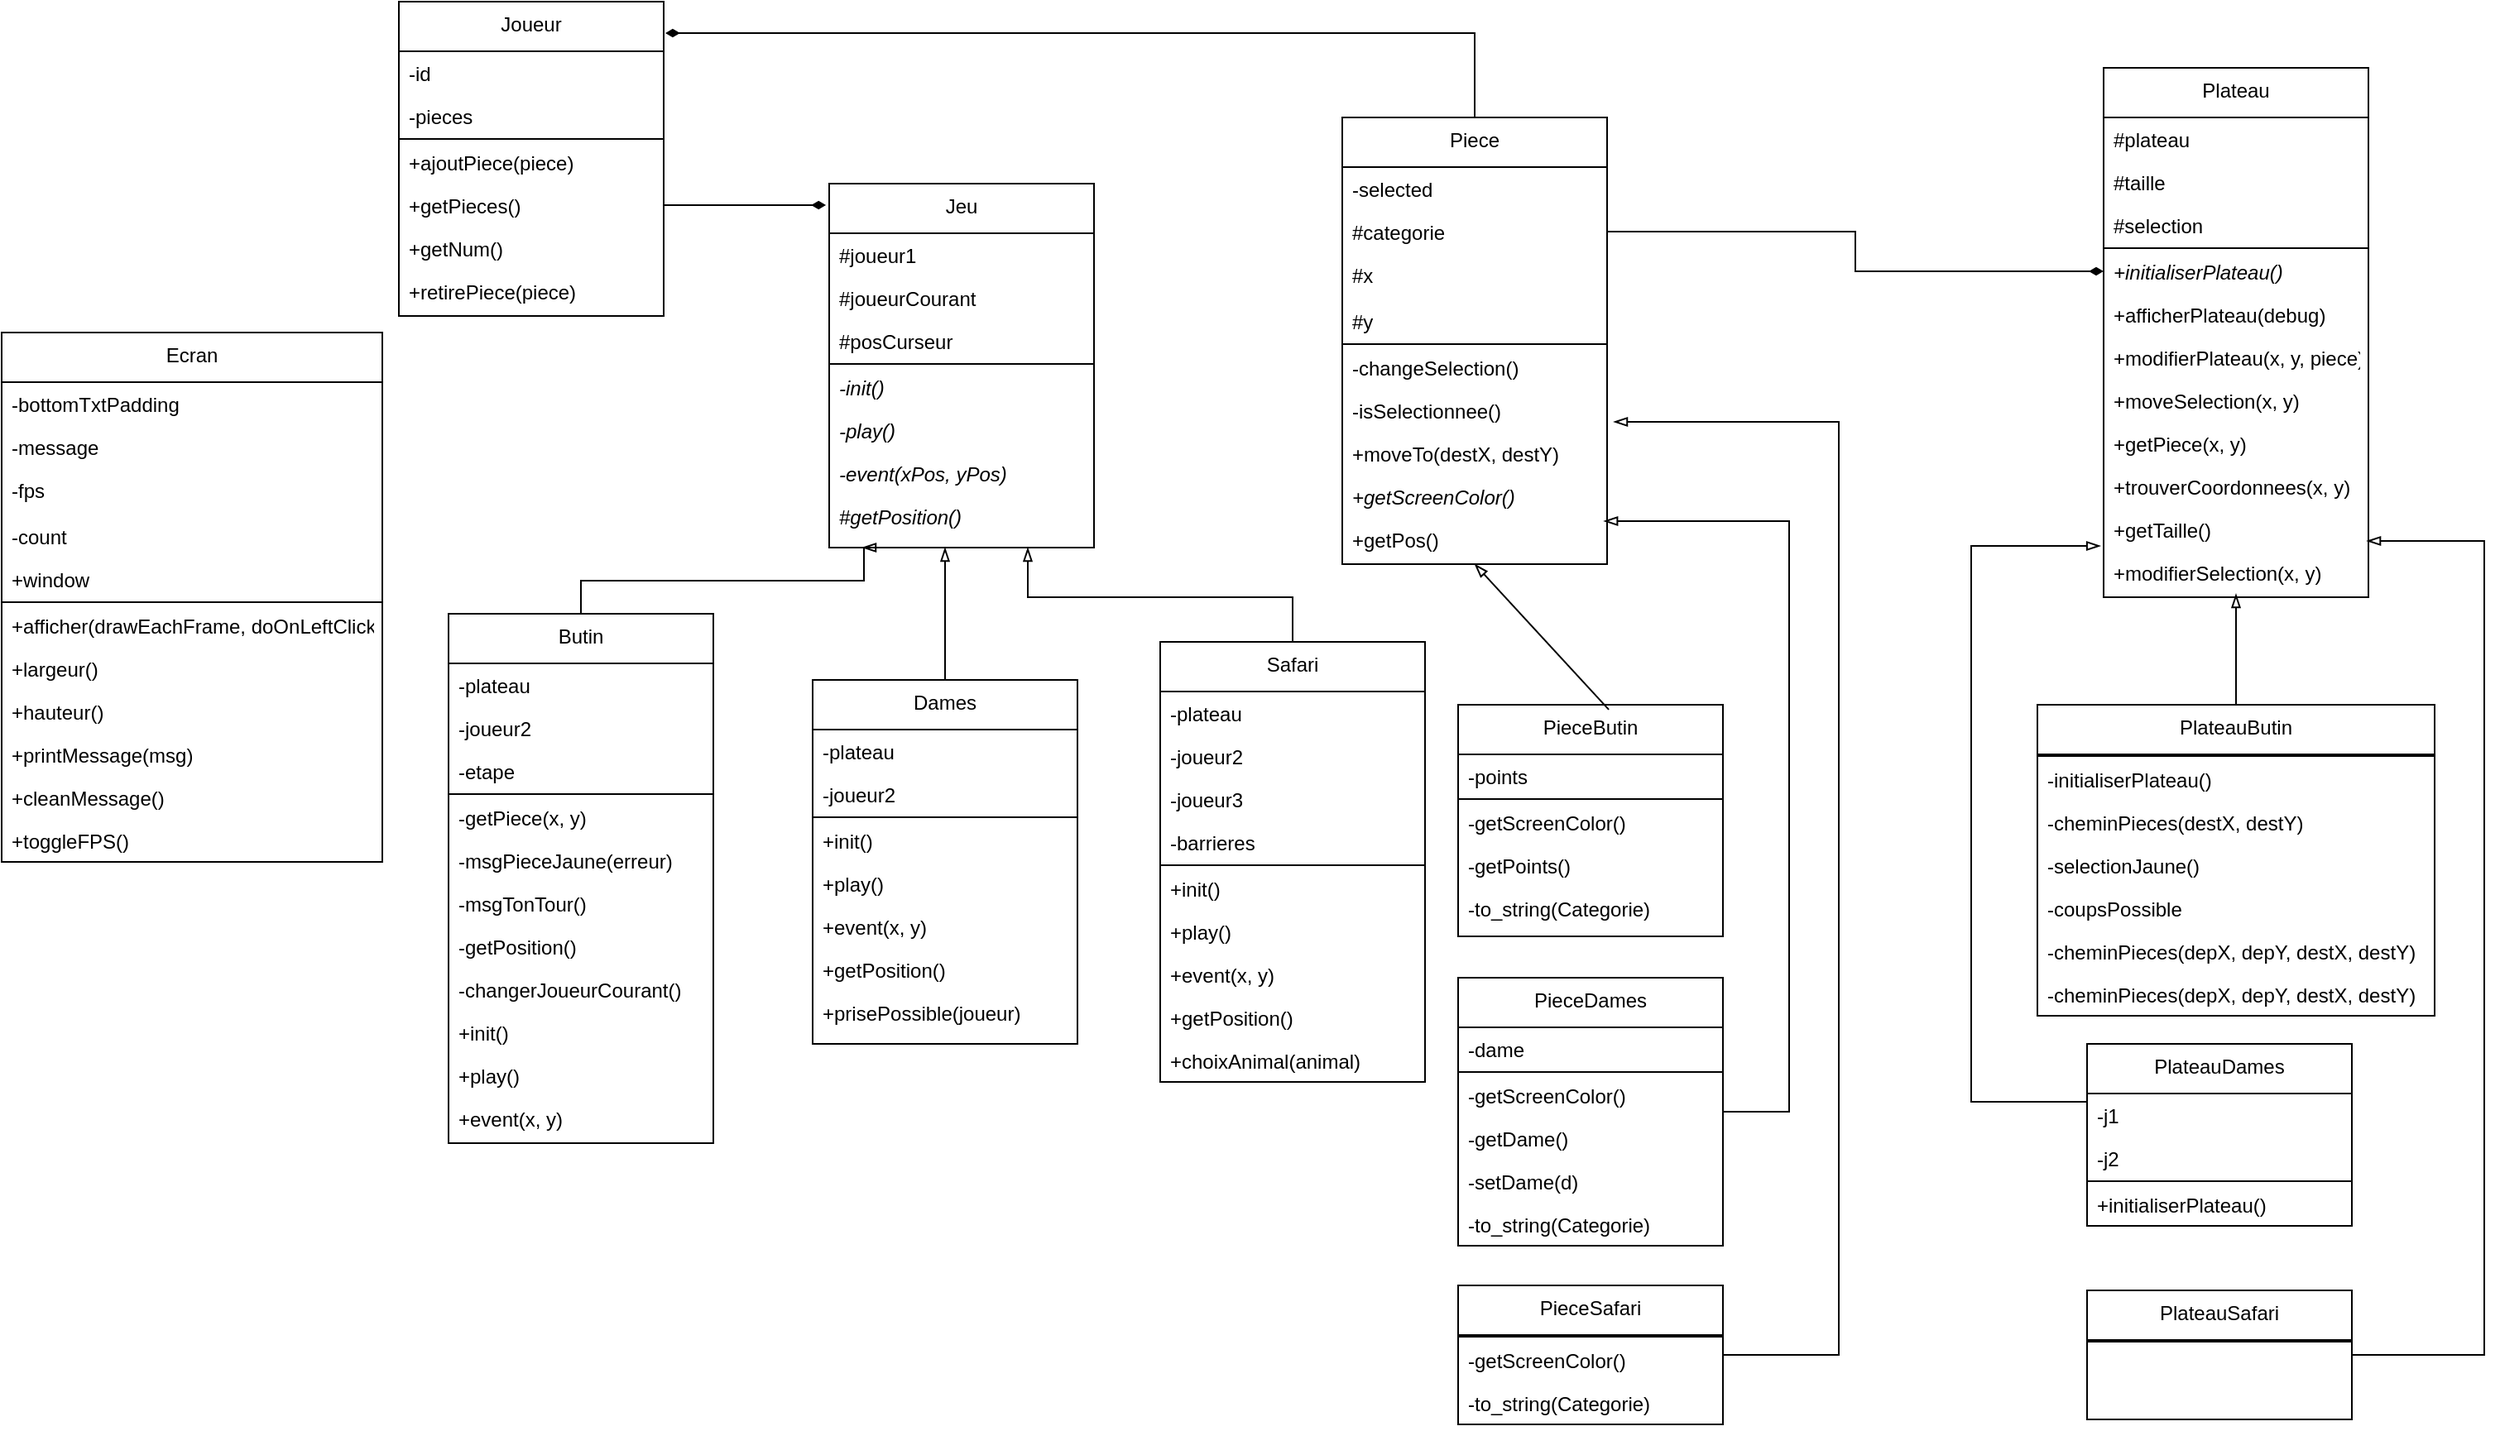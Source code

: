 <mxfile version="22.1.17" type="device">
  <diagram id="C5RBs43oDa-KdzZeNtuy" name="Page-1">
    <mxGraphModel dx="2287" dy="690" grid="1" gridSize="10" guides="1" tooltips="1" connect="1" arrows="1" fold="1" page="1" pageScale="1" pageWidth="827" pageHeight="1169" math="0" shadow="0">
      <root>
        <mxCell id="WIyWlLk6GJQsqaUBKTNV-0" />
        <mxCell id="WIyWlLk6GJQsqaUBKTNV-1" parent="WIyWlLk6GJQsqaUBKTNV-0" />
        <mxCell id="zkfFHV4jXpPFQw0GAbJ--0" value="Jeu" style="swimlane;fontStyle=0;align=center;verticalAlign=top;childLayout=stackLayout;horizontal=1;startSize=30;horizontalStack=0;resizeParent=1;resizeLast=0;collapsible=1;marginBottom=0;rounded=0;shadow=0;strokeWidth=1;" parent="WIyWlLk6GJQsqaUBKTNV-1" vertex="1">
          <mxGeometry x="-310" y="130" width="160" height="220" as="geometry">
            <mxRectangle x="230" y="140" width="160" height="26" as="alternateBounds" />
          </mxGeometry>
        </mxCell>
        <mxCell id="3B6YRrDMdhNidhzAmq-U-8" value="#joueur1" style="text;align=left;verticalAlign=top;spacingLeft=4;spacingRight=4;overflow=hidden;rotatable=0;points=[[0,0.5],[1,0.5]];portConstraint=eastwest;" parent="zkfFHV4jXpPFQw0GAbJ--0" vertex="1">
          <mxGeometry y="30" width="160" height="26" as="geometry" />
        </mxCell>
        <mxCell id="3B6YRrDMdhNidhzAmq-U-9" value="#joueurCourant" style="text;align=left;verticalAlign=top;spacingLeft=4;spacingRight=4;overflow=hidden;rotatable=0;points=[[0,0.5],[1,0.5]];portConstraint=eastwest;" parent="zkfFHV4jXpPFQw0GAbJ--0" vertex="1">
          <mxGeometry y="56" width="160" height="26" as="geometry" />
        </mxCell>
        <mxCell id="3B6YRrDMdhNidhzAmq-U-10" value="#posCurseur" style="text;align=left;verticalAlign=top;spacingLeft=4;spacingRight=4;overflow=hidden;rotatable=0;points=[[0,0.5],[1,0.5]];portConstraint=eastwest;" parent="zkfFHV4jXpPFQw0GAbJ--0" vertex="1">
          <mxGeometry y="82" width="160" height="26" as="geometry" />
        </mxCell>
        <mxCell id="zkfFHV4jXpPFQw0GAbJ--4" value="" style="line;html=1;strokeWidth=1;align=left;verticalAlign=middle;spacingTop=-1;spacingLeft=3;spacingRight=3;rotatable=0;labelPosition=right;points=[];portConstraint=eastwest;" parent="zkfFHV4jXpPFQw0GAbJ--0" vertex="1">
          <mxGeometry y="108" width="160" height="2" as="geometry" />
        </mxCell>
        <mxCell id="zkfFHV4jXpPFQw0GAbJ--5" value="-init()&#xa;" style="text;align=left;verticalAlign=top;spacingLeft=4;spacingRight=4;overflow=hidden;rotatable=0;points=[[0,0.5],[1,0.5]];portConstraint=eastwest;fontStyle=2" parent="zkfFHV4jXpPFQw0GAbJ--0" vertex="1">
          <mxGeometry y="110" width="160" height="26" as="geometry" />
        </mxCell>
        <mxCell id="3B6YRrDMdhNidhzAmq-U-4" value="-play()" style="text;align=left;verticalAlign=top;spacingLeft=4;spacingRight=4;overflow=hidden;rotatable=0;points=[[0,0.5],[1,0.5]];portConstraint=eastwest;fontStyle=2" parent="zkfFHV4jXpPFQw0GAbJ--0" vertex="1">
          <mxGeometry y="136" width="160" height="26" as="geometry" />
        </mxCell>
        <mxCell id="3B6YRrDMdhNidhzAmq-U-5" value="-event(xPos, yPos)" style="text;align=left;verticalAlign=top;spacingLeft=4;spacingRight=4;overflow=hidden;rotatable=0;points=[[0,0.5],[1,0.5]];portConstraint=eastwest;fontStyle=2" parent="zkfFHV4jXpPFQw0GAbJ--0" vertex="1">
          <mxGeometry y="162" width="160" height="26" as="geometry" />
        </mxCell>
        <mxCell id="3B6YRrDMdhNidhzAmq-U-6" value="#getPosition()" style="text;align=left;verticalAlign=top;spacingLeft=4;spacingRight=4;overflow=hidden;rotatable=0;points=[[0,0.5],[1,0.5]];portConstraint=eastwest;fontStyle=2" parent="zkfFHV4jXpPFQw0GAbJ--0" vertex="1">
          <mxGeometry y="188" width="160" height="26" as="geometry" />
        </mxCell>
        <mxCell id="3B6YRrDMdhNidhzAmq-U-29" style="edgeStyle=orthogonalEdgeStyle;rounded=0;orthogonalLoop=1;jettySize=auto;html=1;exitX=0.5;exitY=0;exitDx=0;exitDy=0;endArrow=blockThin;endFill=0;" parent="WIyWlLk6GJQsqaUBKTNV-1" source="3B6YRrDMdhNidhzAmq-U-12" edge="1">
          <mxGeometry relative="1" as="geometry">
            <mxPoint x="-290" y="350" as="targetPoint" />
            <Array as="points">
              <mxPoint x="-460" y="370" />
              <mxPoint x="-289" y="370" />
            </Array>
          </mxGeometry>
        </mxCell>
        <mxCell id="3B6YRrDMdhNidhzAmq-U-12" value="Butin" style="swimlane;fontStyle=0;align=center;verticalAlign=top;childLayout=stackLayout;horizontal=1;startSize=30;horizontalStack=0;resizeParent=1;resizeLast=0;collapsible=1;marginBottom=0;rounded=0;shadow=0;strokeWidth=1;" parent="WIyWlLk6GJQsqaUBKTNV-1" vertex="1">
          <mxGeometry x="-540" y="390" width="160" height="320" as="geometry">
            <mxRectangle x="230" y="140" width="160" height="26" as="alternateBounds" />
          </mxGeometry>
        </mxCell>
        <mxCell id="3B6YRrDMdhNidhzAmq-U-13" value="-plateau" style="text;align=left;verticalAlign=top;spacingLeft=4;spacingRight=4;overflow=hidden;rotatable=0;points=[[0,0.5],[1,0.5]];portConstraint=eastwest;" parent="3B6YRrDMdhNidhzAmq-U-12" vertex="1">
          <mxGeometry y="30" width="160" height="26" as="geometry" />
        </mxCell>
        <mxCell id="3B6YRrDMdhNidhzAmq-U-14" value="-joueur2" style="text;align=left;verticalAlign=top;spacingLeft=4;spacingRight=4;overflow=hidden;rotatable=0;points=[[0,0.5],[1,0.5]];portConstraint=eastwest;" parent="3B6YRrDMdhNidhzAmq-U-12" vertex="1">
          <mxGeometry y="56" width="160" height="26" as="geometry" />
        </mxCell>
        <mxCell id="3B6YRrDMdhNidhzAmq-U-15" value="-etape" style="text;align=left;verticalAlign=top;spacingLeft=4;spacingRight=4;overflow=hidden;rotatable=0;points=[[0,0.5],[1,0.5]];portConstraint=eastwest;" parent="3B6YRrDMdhNidhzAmq-U-12" vertex="1">
          <mxGeometry y="82" width="160" height="26" as="geometry" />
        </mxCell>
        <mxCell id="3B6YRrDMdhNidhzAmq-U-16" value="" style="line;html=1;strokeWidth=1;align=left;verticalAlign=middle;spacingTop=-1;spacingLeft=3;spacingRight=3;rotatable=0;labelPosition=right;points=[];portConstraint=eastwest;" parent="3B6YRrDMdhNidhzAmq-U-12" vertex="1">
          <mxGeometry y="108" width="160" height="2" as="geometry" />
        </mxCell>
        <mxCell id="3B6YRrDMdhNidhzAmq-U-17" value="-getPiece(x, y)" style="text;align=left;verticalAlign=top;spacingLeft=4;spacingRight=4;overflow=hidden;rotatable=0;points=[[0,0.5],[1,0.5]];portConstraint=eastwest;fontStyle=0" parent="3B6YRrDMdhNidhzAmq-U-12" vertex="1">
          <mxGeometry y="110" width="160" height="26" as="geometry" />
        </mxCell>
        <mxCell id="3B6YRrDMdhNidhzAmq-U-18" value="-msgPieceJaune(erreur)" style="text;align=left;verticalAlign=top;spacingLeft=4;spacingRight=4;overflow=hidden;rotatable=0;points=[[0,0.5],[1,0.5]];portConstraint=eastwest;fontStyle=0" parent="3B6YRrDMdhNidhzAmq-U-12" vertex="1">
          <mxGeometry y="136" width="160" height="26" as="geometry" />
        </mxCell>
        <mxCell id="3B6YRrDMdhNidhzAmq-U-19" value="-msgTonTour()" style="text;align=left;verticalAlign=top;spacingLeft=4;spacingRight=4;overflow=hidden;rotatable=0;points=[[0,0.5],[1,0.5]];portConstraint=eastwest;fontStyle=0" parent="3B6YRrDMdhNidhzAmq-U-12" vertex="1">
          <mxGeometry y="162" width="160" height="26" as="geometry" />
        </mxCell>
        <mxCell id="3B6YRrDMdhNidhzAmq-U-20" value="-getPosition()" style="text;align=left;verticalAlign=top;spacingLeft=4;spacingRight=4;overflow=hidden;rotatable=0;points=[[0,0.5],[1,0.5]];portConstraint=eastwest;fontStyle=0" parent="3B6YRrDMdhNidhzAmq-U-12" vertex="1">
          <mxGeometry y="188" width="160" height="26" as="geometry" />
        </mxCell>
        <mxCell id="3B6YRrDMdhNidhzAmq-U-24" value="-changerJoueurCourant()" style="text;align=left;verticalAlign=top;spacingLeft=4;spacingRight=4;overflow=hidden;rotatable=0;points=[[0,0.5],[1,0.5]];portConstraint=eastwest;" parent="3B6YRrDMdhNidhzAmq-U-12" vertex="1">
          <mxGeometry y="214" width="160" height="26" as="geometry" />
        </mxCell>
        <mxCell id="3B6YRrDMdhNidhzAmq-U-25" value="+init()" style="text;align=left;verticalAlign=top;spacingLeft=4;spacingRight=4;overflow=hidden;rotatable=0;points=[[0,0.5],[1,0.5]];portConstraint=eastwest;" parent="3B6YRrDMdhNidhzAmq-U-12" vertex="1">
          <mxGeometry y="240" width="160" height="26" as="geometry" />
        </mxCell>
        <mxCell id="3B6YRrDMdhNidhzAmq-U-26" value="+play()" style="text;align=left;verticalAlign=top;spacingLeft=4;spacingRight=4;overflow=hidden;rotatable=0;points=[[0,0.5],[1,0.5]];portConstraint=eastwest;" parent="3B6YRrDMdhNidhzAmq-U-12" vertex="1">
          <mxGeometry y="266" width="160" height="26" as="geometry" />
        </mxCell>
        <mxCell id="3B6YRrDMdhNidhzAmq-U-27" value="+event(x, y)" style="text;align=left;verticalAlign=top;spacingLeft=4;spacingRight=4;overflow=hidden;rotatable=0;points=[[0,0.5],[1,0.5]];portConstraint=eastwest;" parent="3B6YRrDMdhNidhzAmq-U-12" vertex="1">
          <mxGeometry y="292" width="160" height="26" as="geometry" />
        </mxCell>
        <mxCell id="3B6YRrDMdhNidhzAmq-U-30" value="Plateau" style="swimlane;fontStyle=0;align=center;verticalAlign=top;childLayout=stackLayout;horizontal=1;startSize=30;horizontalStack=0;resizeParent=1;resizeLast=0;collapsible=1;marginBottom=0;rounded=0;shadow=0;strokeWidth=1;" parent="WIyWlLk6GJQsqaUBKTNV-1" vertex="1">
          <mxGeometry x="460" y="60" width="160" height="320" as="geometry">
            <mxRectangle x="230" y="140" width="160" height="26" as="alternateBounds" />
          </mxGeometry>
        </mxCell>
        <mxCell id="3B6YRrDMdhNidhzAmq-U-31" value="#plateau" style="text;align=left;verticalAlign=top;spacingLeft=4;spacingRight=4;overflow=hidden;rotatable=0;points=[[0,0.5],[1,0.5]];portConstraint=eastwest;" parent="3B6YRrDMdhNidhzAmq-U-30" vertex="1">
          <mxGeometry y="30" width="160" height="26" as="geometry" />
        </mxCell>
        <mxCell id="3B6YRrDMdhNidhzAmq-U-32" value="#taille" style="text;align=left;verticalAlign=top;spacingLeft=4;spacingRight=4;overflow=hidden;rotatable=0;points=[[0,0.5],[1,0.5]];portConstraint=eastwest;" parent="3B6YRrDMdhNidhzAmq-U-30" vertex="1">
          <mxGeometry y="56" width="160" height="26" as="geometry" />
        </mxCell>
        <mxCell id="3B6YRrDMdhNidhzAmq-U-33" value="#selection" style="text;align=left;verticalAlign=top;spacingLeft=4;spacingRight=4;overflow=hidden;rotatable=0;points=[[0,0.5],[1,0.5]];portConstraint=eastwest;" parent="3B6YRrDMdhNidhzAmq-U-30" vertex="1">
          <mxGeometry y="82" width="160" height="26" as="geometry" />
        </mxCell>
        <mxCell id="3B6YRrDMdhNidhzAmq-U-34" value="" style="line;html=1;strokeWidth=1;align=left;verticalAlign=middle;spacingTop=-1;spacingLeft=3;spacingRight=3;rotatable=0;labelPosition=right;points=[];portConstraint=eastwest;" parent="3B6YRrDMdhNidhzAmq-U-30" vertex="1">
          <mxGeometry y="108" width="160" height="2" as="geometry" />
        </mxCell>
        <mxCell id="3B6YRrDMdhNidhzAmq-U-35" value="+initialiserPlateau()" style="text;align=left;verticalAlign=top;spacingLeft=4;spacingRight=4;overflow=hidden;rotatable=0;points=[[0,0.5],[1,0.5]];portConstraint=eastwest;fontStyle=2" parent="3B6YRrDMdhNidhzAmq-U-30" vertex="1">
          <mxGeometry y="110" width="160" height="26" as="geometry" />
        </mxCell>
        <mxCell id="3B6YRrDMdhNidhzAmq-U-36" value="+afficherPlateau(debug)" style="text;align=left;verticalAlign=top;spacingLeft=4;spacingRight=4;overflow=hidden;rotatable=0;points=[[0,0.5],[1,0.5]];portConstraint=eastwest;fontStyle=0" parent="3B6YRrDMdhNidhzAmq-U-30" vertex="1">
          <mxGeometry y="136" width="160" height="26" as="geometry" />
        </mxCell>
        <mxCell id="3B6YRrDMdhNidhzAmq-U-37" value="+modifierPlateau(x, y, piece)" style="text;align=left;verticalAlign=top;spacingLeft=4;spacingRight=4;overflow=hidden;rotatable=0;points=[[0,0.5],[1,0.5]];portConstraint=eastwest;fontStyle=0" parent="3B6YRrDMdhNidhzAmq-U-30" vertex="1">
          <mxGeometry y="162" width="160" height="26" as="geometry" />
        </mxCell>
        <mxCell id="3B6YRrDMdhNidhzAmq-U-38" value="+moveSelection(x, y)" style="text;align=left;verticalAlign=top;spacingLeft=4;spacingRight=4;overflow=hidden;rotatable=0;points=[[0,0.5],[1,0.5]];portConstraint=eastwest;fontStyle=0" parent="3B6YRrDMdhNidhzAmq-U-30" vertex="1">
          <mxGeometry y="188" width="160" height="26" as="geometry" />
        </mxCell>
        <mxCell id="3B6YRrDMdhNidhzAmq-U-39" value="+getPiece(x, y)" style="text;align=left;verticalAlign=top;spacingLeft=4;spacingRight=4;overflow=hidden;rotatable=0;points=[[0,0.5],[1,0.5]];portConstraint=eastwest;" parent="3B6YRrDMdhNidhzAmq-U-30" vertex="1">
          <mxGeometry y="214" width="160" height="26" as="geometry" />
        </mxCell>
        <mxCell id="3B6YRrDMdhNidhzAmq-U-40" value="+trouverCoordonnees(x, y)" style="text;align=left;verticalAlign=top;spacingLeft=4;spacingRight=4;overflow=hidden;rotatable=0;points=[[0,0.5],[1,0.5]];portConstraint=eastwest;" parent="3B6YRrDMdhNidhzAmq-U-30" vertex="1">
          <mxGeometry y="240" width="160" height="26" as="geometry" />
        </mxCell>
        <mxCell id="3B6YRrDMdhNidhzAmq-U-41" value="+getTaille()" style="text;align=left;verticalAlign=top;spacingLeft=4;spacingRight=4;overflow=hidden;rotatable=0;points=[[0,0.5],[1,0.5]];portConstraint=eastwest;" parent="3B6YRrDMdhNidhzAmq-U-30" vertex="1">
          <mxGeometry y="266" width="160" height="26" as="geometry" />
        </mxCell>
        <mxCell id="3B6YRrDMdhNidhzAmq-U-42" value="+modifierSelection(x, y)" style="text;align=left;verticalAlign=top;spacingLeft=4;spacingRight=4;overflow=hidden;rotatable=0;points=[[0,0.5],[1,0.5]];portConstraint=eastwest;" parent="3B6YRrDMdhNidhzAmq-U-30" vertex="1">
          <mxGeometry y="292" width="160" height="26" as="geometry" />
        </mxCell>
        <mxCell id="3B6YRrDMdhNidhzAmq-U-43" value="Joueur" style="swimlane;fontStyle=0;align=center;verticalAlign=top;childLayout=stackLayout;horizontal=1;startSize=30;horizontalStack=0;resizeParent=1;resizeLast=0;collapsible=1;marginBottom=0;rounded=0;shadow=0;strokeWidth=1;" parent="WIyWlLk6GJQsqaUBKTNV-1" vertex="1">
          <mxGeometry x="-570" y="20" width="160" height="190" as="geometry">
            <mxRectangle x="230" y="140" width="160" height="26" as="alternateBounds" />
          </mxGeometry>
        </mxCell>
        <mxCell id="3B6YRrDMdhNidhzAmq-U-44" value="-id" style="text;align=left;verticalAlign=top;spacingLeft=4;spacingRight=4;overflow=hidden;rotatable=0;points=[[0,0.5],[1,0.5]];portConstraint=eastwest;" parent="3B6YRrDMdhNidhzAmq-U-43" vertex="1">
          <mxGeometry y="30" width="160" height="26" as="geometry" />
        </mxCell>
        <mxCell id="3B6YRrDMdhNidhzAmq-U-45" value="-pieces" style="text;align=left;verticalAlign=top;spacingLeft=4;spacingRight=4;overflow=hidden;rotatable=0;points=[[0,0.5],[1,0.5]];portConstraint=eastwest;" parent="3B6YRrDMdhNidhzAmq-U-43" vertex="1">
          <mxGeometry y="56" width="160" height="26" as="geometry" />
        </mxCell>
        <mxCell id="3B6YRrDMdhNidhzAmq-U-47" value="" style="line;html=1;strokeWidth=1;align=left;verticalAlign=middle;spacingTop=-1;spacingLeft=3;spacingRight=3;rotatable=0;labelPosition=right;points=[];portConstraint=eastwest;" parent="3B6YRrDMdhNidhzAmq-U-43" vertex="1">
          <mxGeometry y="82" width="160" height="2" as="geometry" />
        </mxCell>
        <mxCell id="3B6YRrDMdhNidhzAmq-U-48" value="+ajoutPiece(piece)" style="text;align=left;verticalAlign=top;spacingLeft=4;spacingRight=4;overflow=hidden;rotatable=0;points=[[0,0.5],[1,0.5]];portConstraint=eastwest;fontStyle=0" parent="3B6YRrDMdhNidhzAmq-U-43" vertex="1">
          <mxGeometry y="84" width="160" height="26" as="geometry" />
        </mxCell>
        <mxCell id="3B6YRrDMdhNidhzAmq-U-49" value="+getPieces()" style="text;align=left;verticalAlign=top;spacingLeft=4;spacingRight=4;overflow=hidden;rotatable=0;points=[[0,0.5],[1,0.5]];portConstraint=eastwest;fontStyle=0" parent="3B6YRrDMdhNidhzAmq-U-43" vertex="1">
          <mxGeometry y="110" width="160" height="26" as="geometry" />
        </mxCell>
        <mxCell id="3B6YRrDMdhNidhzAmq-U-50" value="+getNum()" style="text;align=left;verticalAlign=top;spacingLeft=4;spacingRight=4;overflow=hidden;rotatable=0;points=[[0,0.5],[1,0.5]];portConstraint=eastwest;fontStyle=0" parent="3B6YRrDMdhNidhzAmq-U-43" vertex="1">
          <mxGeometry y="136" width="160" height="26" as="geometry" />
        </mxCell>
        <mxCell id="3B6YRrDMdhNidhzAmq-U-51" value="+retirePiece(piece)" style="text;align=left;verticalAlign=top;spacingLeft=4;spacingRight=4;overflow=hidden;rotatable=0;points=[[0,0.5],[1,0.5]];portConstraint=eastwest;fontStyle=0" parent="3B6YRrDMdhNidhzAmq-U-43" vertex="1">
          <mxGeometry y="162" width="160" height="26" as="geometry" />
        </mxCell>
        <mxCell id="3B6YRrDMdhNidhzAmq-U-96" value="" style="edgeStyle=orthogonalEdgeStyle;rounded=0;orthogonalLoop=1;jettySize=auto;html=1;entryX=1.006;entryY=0.1;entryDx=0;entryDy=0;entryPerimeter=0;endArrow=diamondThin;endFill=1;" parent="WIyWlLk6GJQsqaUBKTNV-1" source="3B6YRrDMdhNidhzAmq-U-56" target="3B6YRrDMdhNidhzAmq-U-43" edge="1">
          <mxGeometry relative="1" as="geometry">
            <Array as="points">
              <mxPoint x="80" y="39" />
            </Array>
          </mxGeometry>
        </mxCell>
        <mxCell id="3B6YRrDMdhNidhzAmq-U-56" value="Piece" style="swimlane;fontStyle=0;align=center;verticalAlign=top;childLayout=stackLayout;horizontal=1;startSize=30;horizontalStack=0;resizeParent=1;resizeLast=0;collapsible=1;marginBottom=0;rounded=0;shadow=0;strokeWidth=1;" parent="WIyWlLk6GJQsqaUBKTNV-1" vertex="1">
          <mxGeometry y="90" width="160" height="270" as="geometry">
            <mxRectangle x="230" y="140" width="160" height="26" as="alternateBounds" />
          </mxGeometry>
        </mxCell>
        <mxCell id="3B6YRrDMdhNidhzAmq-U-57" value="-selected" style="text;align=left;verticalAlign=top;spacingLeft=4;spacingRight=4;overflow=hidden;rotatable=0;points=[[0,0.5],[1,0.5]];portConstraint=eastwest;" parent="3B6YRrDMdhNidhzAmq-U-56" vertex="1">
          <mxGeometry y="30" width="160" height="26" as="geometry" />
        </mxCell>
        <mxCell id="3B6YRrDMdhNidhzAmq-U-58" value="#categorie" style="text;align=left;verticalAlign=top;spacingLeft=4;spacingRight=4;overflow=hidden;rotatable=0;points=[[0,0.5],[1,0.5]];portConstraint=eastwest;" parent="3B6YRrDMdhNidhzAmq-U-56" vertex="1">
          <mxGeometry y="56" width="160" height="26" as="geometry" />
        </mxCell>
        <mxCell id="3B6YRrDMdhNidhzAmq-U-59" value="#x" style="text;align=left;verticalAlign=top;spacingLeft=4;spacingRight=4;overflow=hidden;rotatable=0;points=[[0,0.5],[1,0.5]];portConstraint=eastwest;" parent="3B6YRrDMdhNidhzAmq-U-56" vertex="1">
          <mxGeometry y="82" width="160" height="28" as="geometry" />
        </mxCell>
        <mxCell id="3B6YRrDMdhNidhzAmq-U-70" value="#y" style="text;align=left;verticalAlign=top;spacingLeft=4;spacingRight=4;overflow=hidden;rotatable=0;points=[[0,0.5],[1,0.5]];portConstraint=eastwest;" parent="3B6YRrDMdhNidhzAmq-U-56" vertex="1">
          <mxGeometry y="110" width="160" height="26" as="geometry" />
        </mxCell>
        <mxCell id="3B6YRrDMdhNidhzAmq-U-60" value="" style="line;html=1;strokeWidth=1;align=left;verticalAlign=middle;spacingTop=-1;spacingLeft=3;spacingRight=3;rotatable=0;labelPosition=right;points=[];portConstraint=eastwest;" parent="3B6YRrDMdhNidhzAmq-U-56" vertex="1">
          <mxGeometry y="136" width="160" height="2" as="geometry" />
        </mxCell>
        <mxCell id="3B6YRrDMdhNidhzAmq-U-61" value="-changeSelection()" style="text;align=left;verticalAlign=top;spacingLeft=4;spacingRight=4;overflow=hidden;rotatable=0;points=[[0,0.5],[1,0.5]];portConstraint=eastwest;fontStyle=0" parent="3B6YRrDMdhNidhzAmq-U-56" vertex="1">
          <mxGeometry y="138" width="160" height="26" as="geometry" />
        </mxCell>
        <mxCell id="3B6YRrDMdhNidhzAmq-U-62" value="-isSelectionnee()" style="text;align=left;verticalAlign=top;spacingLeft=4;spacingRight=4;overflow=hidden;rotatable=0;points=[[0,0.5],[1,0.5]];portConstraint=eastwest;fontStyle=0" parent="3B6YRrDMdhNidhzAmq-U-56" vertex="1">
          <mxGeometry y="164" width="160" height="26" as="geometry" />
        </mxCell>
        <mxCell id="3B6YRrDMdhNidhzAmq-U-63" value="+moveTo(destX, destY)" style="text;align=left;verticalAlign=top;spacingLeft=4;spacingRight=4;overflow=hidden;rotatable=0;points=[[0,0.5],[1,0.5]];portConstraint=eastwest;fontStyle=0" parent="3B6YRrDMdhNidhzAmq-U-56" vertex="1">
          <mxGeometry y="190" width="160" height="26" as="geometry" />
        </mxCell>
        <mxCell id="3B6YRrDMdhNidhzAmq-U-64" value="+getScreenColor()" style="text;align=left;verticalAlign=top;spacingLeft=4;spacingRight=4;overflow=hidden;rotatable=0;points=[[0,0.5],[1,0.5]];portConstraint=eastwest;fontStyle=2" parent="3B6YRrDMdhNidhzAmq-U-56" vertex="1">
          <mxGeometry y="216" width="160" height="26" as="geometry" />
        </mxCell>
        <mxCell id="3B6YRrDMdhNidhzAmq-U-65" value="+getPos()" style="text;align=left;verticalAlign=top;spacingLeft=4;spacingRight=4;overflow=hidden;rotatable=0;points=[[0,0.5],[1,0.5]];portConstraint=eastwest;" parent="3B6YRrDMdhNidhzAmq-U-56" vertex="1">
          <mxGeometry y="242" width="160" height="26" as="geometry" />
        </mxCell>
        <mxCell id="0iwyRtRss_DqDYMggwza-82" value="" style="edgeStyle=orthogonalEdgeStyle;rounded=0;orthogonalLoop=1;jettySize=auto;html=1;endArrow=blockThin;endFill=0;" edge="1" parent="WIyWlLk6GJQsqaUBKTNV-1" source="3B6YRrDMdhNidhzAmq-U-71" target="3B6YRrDMdhNidhzAmq-U-42">
          <mxGeometry relative="1" as="geometry">
            <Array as="points">
              <mxPoint x="540" y="410" />
              <mxPoint x="540" y="410" />
            </Array>
          </mxGeometry>
        </mxCell>
        <mxCell id="3B6YRrDMdhNidhzAmq-U-71" value="PlateauButin" style="swimlane;fontStyle=0;align=center;verticalAlign=top;childLayout=stackLayout;horizontal=1;startSize=30;horizontalStack=0;resizeParent=1;resizeLast=0;collapsible=1;marginBottom=0;rounded=0;shadow=0;strokeWidth=1;" parent="WIyWlLk6GJQsqaUBKTNV-1" vertex="1">
          <mxGeometry x="420" y="445" width="240" height="188" as="geometry">
            <mxRectangle x="230" y="140" width="160" height="26" as="alternateBounds" />
          </mxGeometry>
        </mxCell>
        <mxCell id="3B6YRrDMdhNidhzAmq-U-75" value="" style="line;html=1;strokeWidth=1;align=left;verticalAlign=middle;spacingTop=-1;spacingLeft=3;spacingRight=3;rotatable=0;labelPosition=right;points=[];portConstraint=eastwest;" parent="3B6YRrDMdhNidhzAmq-U-71" vertex="1">
          <mxGeometry y="30" width="240" height="2" as="geometry" />
        </mxCell>
        <mxCell id="3B6YRrDMdhNidhzAmq-U-76" value="-initialiserPlateau()" style="text;align=left;verticalAlign=top;spacingLeft=4;spacingRight=4;overflow=hidden;rotatable=0;points=[[0,0.5],[1,0.5]];portConstraint=eastwest;fontStyle=0" parent="3B6YRrDMdhNidhzAmq-U-71" vertex="1">
          <mxGeometry y="32" width="240" height="26" as="geometry" />
        </mxCell>
        <mxCell id="3B6YRrDMdhNidhzAmq-U-77" value="-cheminPieces(destX, destY)" style="text;align=left;verticalAlign=top;spacingLeft=4;spacingRight=4;overflow=hidden;rotatable=0;points=[[0,0.5],[1,0.5]];portConstraint=eastwest;fontStyle=0" parent="3B6YRrDMdhNidhzAmq-U-71" vertex="1">
          <mxGeometry y="58" width="240" height="26" as="geometry" />
        </mxCell>
        <mxCell id="3B6YRrDMdhNidhzAmq-U-78" value="-selectionJaune()" style="text;align=left;verticalAlign=top;spacingLeft=4;spacingRight=4;overflow=hidden;rotatable=0;points=[[0,0.5],[1,0.5]];portConstraint=eastwest;fontStyle=0" parent="3B6YRrDMdhNidhzAmq-U-71" vertex="1">
          <mxGeometry y="84" width="240" height="26" as="geometry" />
        </mxCell>
        <mxCell id="3B6YRrDMdhNidhzAmq-U-79" value="-coupsPossible" style="text;align=left;verticalAlign=top;spacingLeft=4;spacingRight=4;overflow=hidden;rotatable=0;points=[[0,0.5],[1,0.5]];portConstraint=eastwest;fontStyle=0" parent="3B6YRrDMdhNidhzAmq-U-71" vertex="1">
          <mxGeometry y="110" width="240" height="26" as="geometry" />
        </mxCell>
        <mxCell id="0iwyRtRss_DqDYMggwza-92" value="-cheminPieces(depX, depY, destX, destY)" style="text;align=left;verticalAlign=top;spacingLeft=4;spacingRight=4;overflow=hidden;rotatable=0;points=[[0,0.5],[1,0.5]];portConstraint=eastwest;" vertex="1" parent="3B6YRrDMdhNidhzAmq-U-71">
          <mxGeometry y="136" width="240" height="26" as="geometry" />
        </mxCell>
        <mxCell id="3B6YRrDMdhNidhzAmq-U-80" value="-cheminPieces(depX, depY, destX, destY)" style="text;align=left;verticalAlign=top;spacingLeft=4;spacingRight=4;overflow=hidden;rotatable=0;points=[[0,0.5],[1,0.5]];portConstraint=eastwest;" parent="3B6YRrDMdhNidhzAmq-U-71" vertex="1">
          <mxGeometry y="162" width="240" height="26" as="geometry" />
        </mxCell>
        <mxCell id="3B6YRrDMdhNidhzAmq-U-84" value="PieceButin" style="swimlane;fontStyle=0;align=center;verticalAlign=top;childLayout=stackLayout;horizontal=1;startSize=30;horizontalStack=0;resizeParent=1;resizeLast=0;collapsible=1;marginBottom=0;rounded=0;shadow=0;strokeWidth=1;" parent="WIyWlLk6GJQsqaUBKTNV-1" vertex="1">
          <mxGeometry x="70" y="445" width="160" height="140" as="geometry">
            <mxRectangle x="230" y="140" width="160" height="26" as="alternateBounds" />
          </mxGeometry>
        </mxCell>
        <mxCell id="3B6YRrDMdhNidhzAmq-U-85" value="-points" style="text;align=left;verticalAlign=top;spacingLeft=4;spacingRight=4;overflow=hidden;rotatable=0;points=[[0,0.5],[1,0.5]];portConstraint=eastwest;" parent="3B6YRrDMdhNidhzAmq-U-84" vertex="1">
          <mxGeometry y="30" width="160" height="26" as="geometry" />
        </mxCell>
        <mxCell id="3B6YRrDMdhNidhzAmq-U-89" value="" style="line;html=1;strokeWidth=1;align=left;verticalAlign=middle;spacingTop=-1;spacingLeft=3;spacingRight=3;rotatable=0;labelPosition=right;points=[];portConstraint=eastwest;" parent="3B6YRrDMdhNidhzAmq-U-84" vertex="1">
          <mxGeometry y="56" width="160" height="2" as="geometry" />
        </mxCell>
        <mxCell id="3B6YRrDMdhNidhzAmq-U-90" value="-getScreenColor()" style="text;align=left;verticalAlign=top;spacingLeft=4;spacingRight=4;overflow=hidden;rotatable=0;points=[[0,0.5],[1,0.5]];portConstraint=eastwest;fontStyle=0" parent="3B6YRrDMdhNidhzAmq-U-84" vertex="1">
          <mxGeometry y="58" width="160" height="26" as="geometry" />
        </mxCell>
        <mxCell id="3B6YRrDMdhNidhzAmq-U-91" value="-getPoints()" style="text;align=left;verticalAlign=top;spacingLeft=4;spacingRight=4;overflow=hidden;rotatable=0;points=[[0,0.5],[1,0.5]];portConstraint=eastwest;fontStyle=0" parent="3B6YRrDMdhNidhzAmq-U-84" vertex="1">
          <mxGeometry y="84" width="160" height="26" as="geometry" />
        </mxCell>
        <mxCell id="3B6YRrDMdhNidhzAmq-U-92" value="-to_string(Categorie)" style="text;align=left;verticalAlign=top;spacingLeft=4;spacingRight=4;overflow=hidden;rotatable=0;points=[[0,0.5],[1,0.5]];portConstraint=eastwest;fontStyle=0" parent="3B6YRrDMdhNidhzAmq-U-84" vertex="1">
          <mxGeometry y="110" width="160" height="26" as="geometry" />
        </mxCell>
        <mxCell id="3B6YRrDMdhNidhzAmq-U-95" style="edgeStyle=orthogonalEdgeStyle;rounded=0;orthogonalLoop=1;jettySize=auto;html=1;exitX=1;exitY=0.5;exitDx=0;exitDy=0;endArrow=diamondThin;endFill=1;entryX=-0.012;entryY=0.059;entryDx=0;entryDy=0;entryPerimeter=0;" parent="WIyWlLk6GJQsqaUBKTNV-1" source="3B6YRrDMdhNidhzAmq-U-49" target="zkfFHV4jXpPFQw0GAbJ--0" edge="1">
          <mxGeometry relative="1" as="geometry" />
        </mxCell>
        <mxCell id="3B6YRrDMdhNidhzAmq-U-97" value="" style="edgeStyle=orthogonalEdgeStyle;rounded=0;orthogonalLoop=1;jettySize=auto;html=1;endArrow=diamondThin;endFill=1;" parent="WIyWlLk6GJQsqaUBKTNV-1" source="3B6YRrDMdhNidhzAmq-U-58" target="3B6YRrDMdhNidhzAmq-U-35" edge="1">
          <mxGeometry relative="1" as="geometry" />
        </mxCell>
        <mxCell id="3B6YRrDMdhNidhzAmq-U-100" value="" style="edgeStyle=none;orthogonalLoop=1;jettySize=auto;html=1;rounded=0;entryX=0.5;entryY=1;entryDx=0;entryDy=0;exitX=0.569;exitY=0.021;exitDx=0;exitDy=0;exitPerimeter=0;endArrow=blockThin;endFill=0;" parent="WIyWlLk6GJQsqaUBKTNV-1" source="3B6YRrDMdhNidhzAmq-U-84" target="3B6YRrDMdhNidhzAmq-U-56" edge="1">
          <mxGeometry width="100" relative="1" as="geometry">
            <mxPoint x="440" y="420" as="sourcePoint" />
            <mxPoint x="480" y="400" as="targetPoint" />
            <Array as="points" />
          </mxGeometry>
        </mxCell>
        <mxCell id="0iwyRtRss_DqDYMggwza-0" value="Ecran" style="swimlane;fontStyle=0;align=center;verticalAlign=top;childLayout=stackLayout;horizontal=1;startSize=30;horizontalStack=0;resizeParent=1;resizeLast=0;collapsible=1;marginBottom=0;rounded=0;shadow=0;strokeWidth=1;" vertex="1" parent="WIyWlLk6GJQsqaUBKTNV-1">
          <mxGeometry x="-810" y="220" width="230" height="320" as="geometry">
            <mxRectangle x="230" y="140" width="160" height="26" as="alternateBounds" />
          </mxGeometry>
        </mxCell>
        <mxCell id="0iwyRtRss_DqDYMggwza-1" value="-bottomTxtPadding" style="text;align=left;verticalAlign=top;spacingLeft=4;spacingRight=4;overflow=hidden;rotatable=0;points=[[0,0.5],[1,0.5]];portConstraint=eastwest;" vertex="1" parent="0iwyRtRss_DqDYMggwza-0">
          <mxGeometry y="30" width="230" height="26" as="geometry" />
        </mxCell>
        <mxCell id="0iwyRtRss_DqDYMggwza-2" value="-message" style="text;align=left;verticalAlign=top;spacingLeft=4;spacingRight=4;overflow=hidden;rotatable=0;points=[[0,0.5],[1,0.5]];portConstraint=eastwest;" vertex="1" parent="0iwyRtRss_DqDYMggwza-0">
          <mxGeometry y="56" width="230" height="26" as="geometry" />
        </mxCell>
        <mxCell id="0iwyRtRss_DqDYMggwza-3" value="-fps" style="text;align=left;verticalAlign=top;spacingLeft=4;spacingRight=4;overflow=hidden;rotatable=0;points=[[0,0.5],[1,0.5]];portConstraint=eastwest;" vertex="1" parent="0iwyRtRss_DqDYMggwza-0">
          <mxGeometry y="82" width="230" height="28" as="geometry" />
        </mxCell>
        <mxCell id="0iwyRtRss_DqDYMggwza-22" value="-count" style="text;align=left;verticalAlign=top;spacingLeft=4;spacingRight=4;overflow=hidden;rotatable=0;points=[[0,0.5],[1,0.5]];portConstraint=eastwest;" vertex="1" parent="0iwyRtRss_DqDYMggwza-0">
          <mxGeometry y="110" width="230" height="26" as="geometry" />
        </mxCell>
        <mxCell id="0iwyRtRss_DqDYMggwza-4" value="+window" style="text;align=left;verticalAlign=top;spacingLeft=4;spacingRight=4;overflow=hidden;rotatable=0;points=[[0,0.5],[1,0.5]];portConstraint=eastwest;" vertex="1" parent="0iwyRtRss_DqDYMggwza-0">
          <mxGeometry y="136" width="230" height="26" as="geometry" />
        </mxCell>
        <mxCell id="0iwyRtRss_DqDYMggwza-5" value="" style="line;html=1;strokeWidth=1;align=left;verticalAlign=middle;spacingTop=-1;spacingLeft=3;spacingRight=3;rotatable=0;labelPosition=right;points=[];portConstraint=eastwest;" vertex="1" parent="0iwyRtRss_DqDYMggwza-0">
          <mxGeometry y="162" width="230" height="2" as="geometry" />
        </mxCell>
        <mxCell id="0iwyRtRss_DqDYMggwza-6" value="+afficher(drawEachFrame, doOnLeftClick)" style="text;align=left;verticalAlign=top;spacingLeft=4;spacingRight=4;overflow=hidden;rotatable=0;points=[[0,0.5],[1,0.5]];portConstraint=eastwest;fontStyle=0" vertex="1" parent="0iwyRtRss_DqDYMggwza-0">
          <mxGeometry y="164" width="230" height="26" as="geometry" />
        </mxCell>
        <mxCell id="0iwyRtRss_DqDYMggwza-7" value="+largeur()" style="text;align=left;verticalAlign=top;spacingLeft=4;spacingRight=4;overflow=hidden;rotatable=0;points=[[0,0.5],[1,0.5]];portConstraint=eastwest;fontStyle=0" vertex="1" parent="0iwyRtRss_DqDYMggwza-0">
          <mxGeometry y="190" width="230" height="26" as="geometry" />
        </mxCell>
        <mxCell id="0iwyRtRss_DqDYMggwza-8" value="+hauteur()" style="text;align=left;verticalAlign=top;spacingLeft=4;spacingRight=4;overflow=hidden;rotatable=0;points=[[0,0.5],[1,0.5]];portConstraint=eastwest;fontStyle=0" vertex="1" parent="0iwyRtRss_DqDYMggwza-0">
          <mxGeometry y="216" width="230" height="26" as="geometry" />
        </mxCell>
        <mxCell id="0iwyRtRss_DqDYMggwza-9" value="+printMessage(msg)" style="text;align=left;verticalAlign=top;spacingLeft=4;spacingRight=4;overflow=hidden;rotatable=0;points=[[0,0.5],[1,0.5]];portConstraint=eastwest;fontStyle=0" vertex="1" parent="0iwyRtRss_DqDYMggwza-0">
          <mxGeometry y="242" width="230" height="26" as="geometry" />
        </mxCell>
        <mxCell id="0iwyRtRss_DqDYMggwza-10" value="+cleanMessage()" style="text;align=left;verticalAlign=top;spacingLeft=4;spacingRight=4;overflow=hidden;rotatable=0;points=[[0,0.5],[1,0.5]];portConstraint=eastwest;" vertex="1" parent="0iwyRtRss_DqDYMggwza-0">
          <mxGeometry y="268" width="230" height="26" as="geometry" />
        </mxCell>
        <mxCell id="0iwyRtRss_DqDYMggwza-23" value="+toggleFPS()" style="text;align=left;verticalAlign=top;spacingLeft=4;spacingRight=4;overflow=hidden;rotatable=0;points=[[0,0.5],[1,0.5]];portConstraint=eastwest;" vertex="1" parent="0iwyRtRss_DqDYMggwza-0">
          <mxGeometry y="294" width="230" height="26" as="geometry" />
        </mxCell>
        <mxCell id="0iwyRtRss_DqDYMggwza-83" value="" style="edgeStyle=orthogonalEdgeStyle;rounded=0;orthogonalLoop=1;jettySize=auto;html=1;endArrow=blockThin;endFill=0;" edge="1" parent="WIyWlLk6GJQsqaUBKTNV-1" source="0iwyRtRss_DqDYMggwza-24">
          <mxGeometry relative="1" as="geometry">
            <mxPoint x="-240" y="350" as="targetPoint" />
          </mxGeometry>
        </mxCell>
        <mxCell id="0iwyRtRss_DqDYMggwza-24" value="Dames" style="swimlane;fontStyle=0;align=center;verticalAlign=top;childLayout=stackLayout;horizontal=1;startSize=30;horizontalStack=0;resizeParent=1;resizeLast=0;collapsible=1;marginBottom=0;rounded=0;shadow=0;strokeWidth=1;" vertex="1" parent="WIyWlLk6GJQsqaUBKTNV-1">
          <mxGeometry x="-320" y="430" width="160" height="220" as="geometry">
            <mxRectangle x="230" y="140" width="160" height="26" as="alternateBounds" />
          </mxGeometry>
        </mxCell>
        <mxCell id="0iwyRtRss_DqDYMggwza-25" value="-plateau" style="text;align=left;verticalAlign=top;spacingLeft=4;spacingRight=4;overflow=hidden;rotatable=0;points=[[0,0.5],[1,0.5]];portConstraint=eastwest;" vertex="1" parent="0iwyRtRss_DqDYMggwza-24">
          <mxGeometry y="30" width="160" height="26" as="geometry" />
        </mxCell>
        <mxCell id="0iwyRtRss_DqDYMggwza-26" value="-joueur2" style="text;align=left;verticalAlign=top;spacingLeft=4;spacingRight=4;overflow=hidden;rotatable=0;points=[[0,0.5],[1,0.5]];portConstraint=eastwest;" vertex="1" parent="0iwyRtRss_DqDYMggwza-24">
          <mxGeometry y="56" width="160" height="26" as="geometry" />
        </mxCell>
        <mxCell id="0iwyRtRss_DqDYMggwza-28" value="" style="line;html=1;strokeWidth=1;align=left;verticalAlign=middle;spacingTop=-1;spacingLeft=3;spacingRight=3;rotatable=0;labelPosition=right;points=[];portConstraint=eastwest;" vertex="1" parent="0iwyRtRss_DqDYMggwza-24">
          <mxGeometry y="82" width="160" height="2" as="geometry" />
        </mxCell>
        <mxCell id="0iwyRtRss_DqDYMggwza-34" value="+init()" style="text;align=left;verticalAlign=top;spacingLeft=4;spacingRight=4;overflow=hidden;rotatable=0;points=[[0,0.5],[1,0.5]];portConstraint=eastwest;" vertex="1" parent="0iwyRtRss_DqDYMggwza-24">
          <mxGeometry y="84" width="160" height="26" as="geometry" />
        </mxCell>
        <mxCell id="0iwyRtRss_DqDYMggwza-35" value="+play()" style="text;align=left;verticalAlign=top;spacingLeft=4;spacingRight=4;overflow=hidden;rotatable=0;points=[[0,0.5],[1,0.5]];portConstraint=eastwest;" vertex="1" parent="0iwyRtRss_DqDYMggwza-24">
          <mxGeometry y="110" width="160" height="26" as="geometry" />
        </mxCell>
        <mxCell id="0iwyRtRss_DqDYMggwza-36" value="+event(x, y)" style="text;align=left;verticalAlign=top;spacingLeft=4;spacingRight=4;overflow=hidden;rotatable=0;points=[[0,0.5],[1,0.5]];portConstraint=eastwest;" vertex="1" parent="0iwyRtRss_DqDYMggwza-24">
          <mxGeometry y="136" width="160" height="26" as="geometry" />
        </mxCell>
        <mxCell id="0iwyRtRss_DqDYMggwza-32" value="+getPosition()" style="text;align=left;verticalAlign=top;spacingLeft=4;spacingRight=4;overflow=hidden;rotatable=0;points=[[0,0.5],[1,0.5]];portConstraint=eastwest;fontStyle=0" vertex="1" parent="0iwyRtRss_DqDYMggwza-24">
          <mxGeometry y="162" width="160" height="26" as="geometry" />
        </mxCell>
        <mxCell id="0iwyRtRss_DqDYMggwza-33" value="+prisePossible(joueur)" style="text;align=left;verticalAlign=top;spacingLeft=4;spacingRight=4;overflow=hidden;rotatable=0;points=[[0,0.5],[1,0.5]];portConstraint=eastwest;" vertex="1" parent="0iwyRtRss_DqDYMggwza-24">
          <mxGeometry y="188" width="160" height="26" as="geometry" />
        </mxCell>
        <mxCell id="0iwyRtRss_DqDYMggwza-87" value="" style="edgeStyle=orthogonalEdgeStyle;rounded=0;orthogonalLoop=1;jettySize=auto;html=1;entryX=-0.012;entryY=0.885;entryDx=0;entryDy=0;entryPerimeter=0;endArrow=blockThin;endFill=0;" edge="1" parent="WIyWlLk6GJQsqaUBKTNV-1" source="0iwyRtRss_DqDYMggwza-37" target="3B6YRrDMdhNidhzAmq-U-41">
          <mxGeometry relative="1" as="geometry">
            <Array as="points">
              <mxPoint x="380" y="685" />
              <mxPoint x="380" y="349" />
            </Array>
          </mxGeometry>
        </mxCell>
        <mxCell id="0iwyRtRss_DqDYMggwza-37" value="PlateauDames" style="swimlane;fontStyle=0;align=center;verticalAlign=top;childLayout=stackLayout;horizontal=1;startSize=30;horizontalStack=0;resizeParent=1;resizeLast=0;collapsible=1;marginBottom=0;rounded=0;shadow=0;strokeWidth=1;" vertex="1" parent="WIyWlLk6GJQsqaUBKTNV-1">
          <mxGeometry x="450" y="650" width="160" height="110" as="geometry">
            <mxRectangle x="230" y="140" width="160" height="26" as="alternateBounds" />
          </mxGeometry>
        </mxCell>
        <mxCell id="0iwyRtRss_DqDYMggwza-38" value="-j1" style="text;align=left;verticalAlign=top;spacingLeft=4;spacingRight=4;overflow=hidden;rotatable=0;points=[[0,0.5],[1,0.5]];portConstraint=eastwest;" vertex="1" parent="0iwyRtRss_DqDYMggwza-37">
          <mxGeometry y="30" width="160" height="26" as="geometry" />
        </mxCell>
        <mxCell id="0iwyRtRss_DqDYMggwza-39" value="-j2" style="text;align=left;verticalAlign=top;spacingLeft=4;spacingRight=4;overflow=hidden;rotatable=0;points=[[0,0.5],[1,0.5]];portConstraint=eastwest;" vertex="1" parent="0iwyRtRss_DqDYMggwza-37">
          <mxGeometry y="56" width="160" height="26" as="geometry" />
        </mxCell>
        <mxCell id="0iwyRtRss_DqDYMggwza-40" value="" style="line;html=1;strokeWidth=1;align=left;verticalAlign=middle;spacingTop=-1;spacingLeft=3;spacingRight=3;rotatable=0;labelPosition=right;points=[];portConstraint=eastwest;" vertex="1" parent="0iwyRtRss_DqDYMggwza-37">
          <mxGeometry y="82" width="160" height="2" as="geometry" />
        </mxCell>
        <mxCell id="0iwyRtRss_DqDYMggwza-41" value="+initialiserPlateau()" style="text;align=left;verticalAlign=top;spacingLeft=4;spacingRight=4;overflow=hidden;rotatable=0;points=[[0,0.5],[1,0.5]];portConstraint=eastwest;" vertex="1" parent="0iwyRtRss_DqDYMggwza-37">
          <mxGeometry y="84" width="160" height="26" as="geometry" />
        </mxCell>
        <mxCell id="0iwyRtRss_DqDYMggwza-86" value="" style="edgeStyle=orthogonalEdgeStyle;rounded=0;orthogonalLoop=1;jettySize=auto;html=1;entryX=0.988;entryY=0.077;entryDx=0;entryDy=0;entryPerimeter=0;endArrow=blockThin;endFill=0;" edge="1" parent="WIyWlLk6GJQsqaUBKTNV-1" source="0iwyRtRss_DqDYMggwza-46" target="3B6YRrDMdhNidhzAmq-U-65">
          <mxGeometry relative="1" as="geometry">
            <Array as="points">
              <mxPoint x="270" y="691" />
              <mxPoint x="270" y="334" />
            </Array>
          </mxGeometry>
        </mxCell>
        <mxCell id="0iwyRtRss_DqDYMggwza-46" value="PieceDames" style="swimlane;fontStyle=0;align=center;verticalAlign=top;childLayout=stackLayout;horizontal=1;startSize=30;horizontalStack=0;resizeParent=1;resizeLast=0;collapsible=1;marginBottom=0;rounded=0;shadow=0;strokeWidth=1;" vertex="1" parent="WIyWlLk6GJQsqaUBKTNV-1">
          <mxGeometry x="70" y="610" width="160" height="162" as="geometry">
            <mxRectangle x="230" y="140" width="160" height="26" as="alternateBounds" />
          </mxGeometry>
        </mxCell>
        <mxCell id="0iwyRtRss_DqDYMggwza-47" value="-dame" style="text;align=left;verticalAlign=top;spacingLeft=4;spacingRight=4;overflow=hidden;rotatable=0;points=[[0,0.5],[1,0.5]];portConstraint=eastwest;" vertex="1" parent="0iwyRtRss_DqDYMggwza-46">
          <mxGeometry y="30" width="160" height="26" as="geometry" />
        </mxCell>
        <mxCell id="0iwyRtRss_DqDYMggwza-51" value="" style="line;html=1;strokeWidth=1;align=left;verticalAlign=middle;spacingTop=-1;spacingLeft=3;spacingRight=3;rotatable=0;labelPosition=right;points=[];portConstraint=eastwest;" vertex="1" parent="0iwyRtRss_DqDYMggwza-46">
          <mxGeometry y="56" width="160" height="2" as="geometry" />
        </mxCell>
        <mxCell id="0iwyRtRss_DqDYMggwza-55" value="-getScreenColor()" style="text;align=left;verticalAlign=top;spacingLeft=4;spacingRight=4;overflow=hidden;rotatable=0;points=[[0,0.5],[1,0.5]];portConstraint=eastwest;fontStyle=0" vertex="1" parent="0iwyRtRss_DqDYMggwza-46">
          <mxGeometry y="58" width="160" height="26" as="geometry" />
        </mxCell>
        <mxCell id="0iwyRtRss_DqDYMggwza-52" value="-getDame()" style="text;align=left;verticalAlign=top;spacingLeft=4;spacingRight=4;overflow=hidden;rotatable=0;points=[[0,0.5],[1,0.5]];portConstraint=eastwest;fontStyle=0" vertex="1" parent="0iwyRtRss_DqDYMggwza-46">
          <mxGeometry y="84" width="160" height="26" as="geometry" />
        </mxCell>
        <mxCell id="0iwyRtRss_DqDYMggwza-53" value="-setDame(d)" style="text;align=left;verticalAlign=top;spacingLeft=4;spacingRight=4;overflow=hidden;rotatable=0;points=[[0,0.5],[1,0.5]];portConstraint=eastwest;fontStyle=0" vertex="1" parent="0iwyRtRss_DqDYMggwza-46">
          <mxGeometry y="110" width="160" height="26" as="geometry" />
        </mxCell>
        <mxCell id="0iwyRtRss_DqDYMggwza-54" value="-to_string(Categorie)" style="text;align=left;verticalAlign=top;spacingLeft=4;spacingRight=4;overflow=hidden;rotatable=0;points=[[0,0.5],[1,0.5]];portConstraint=eastwest;fontStyle=0" vertex="1" parent="0iwyRtRss_DqDYMggwza-46">
          <mxGeometry y="136" width="160" height="26" as="geometry" />
        </mxCell>
        <mxCell id="0iwyRtRss_DqDYMggwza-84" value="" style="edgeStyle=orthogonalEdgeStyle;rounded=0;orthogonalLoop=1;jettySize=auto;html=1;entryX=0.75;entryY=1;entryDx=0;entryDy=0;endArrow=blockThin;endFill=0;" edge="1" parent="WIyWlLk6GJQsqaUBKTNV-1" source="0iwyRtRss_DqDYMggwza-57" target="zkfFHV4jXpPFQw0GAbJ--0">
          <mxGeometry relative="1" as="geometry">
            <Array as="points">
              <mxPoint x="-30" y="380" />
              <mxPoint x="-190" y="380" />
            </Array>
          </mxGeometry>
        </mxCell>
        <mxCell id="0iwyRtRss_DqDYMggwza-57" value="Safari" style="swimlane;fontStyle=0;align=center;verticalAlign=top;childLayout=stackLayout;horizontal=1;startSize=30;horizontalStack=0;resizeParent=1;resizeLast=0;collapsible=1;marginBottom=0;rounded=0;shadow=0;strokeWidth=1;" vertex="1" parent="WIyWlLk6GJQsqaUBKTNV-1">
          <mxGeometry x="-110" y="407" width="160" height="266" as="geometry">
            <mxRectangle x="230" y="140" width="160" height="26" as="alternateBounds" />
          </mxGeometry>
        </mxCell>
        <mxCell id="0iwyRtRss_DqDYMggwza-58" value="-plateau" style="text;align=left;verticalAlign=top;spacingLeft=4;spacingRight=4;overflow=hidden;rotatable=0;points=[[0,0.5],[1,0.5]];portConstraint=eastwest;" vertex="1" parent="0iwyRtRss_DqDYMggwza-57">
          <mxGeometry y="30" width="160" height="26" as="geometry" />
        </mxCell>
        <mxCell id="0iwyRtRss_DqDYMggwza-59" value="-joueur2" style="text;align=left;verticalAlign=top;spacingLeft=4;spacingRight=4;overflow=hidden;rotatable=0;points=[[0,0.5],[1,0.5]];portConstraint=eastwest;" vertex="1" parent="0iwyRtRss_DqDYMggwza-57">
          <mxGeometry y="56" width="160" height="26" as="geometry" />
        </mxCell>
        <mxCell id="0iwyRtRss_DqDYMggwza-66" value="-joueur3" style="text;align=left;verticalAlign=top;spacingLeft=4;spacingRight=4;overflow=hidden;rotatable=0;points=[[0,0.5],[1,0.5]];portConstraint=eastwest;" vertex="1" parent="0iwyRtRss_DqDYMggwza-57">
          <mxGeometry y="82" width="160" height="26" as="geometry" />
        </mxCell>
        <mxCell id="0iwyRtRss_DqDYMggwza-67" value="-barrieres" style="text;align=left;verticalAlign=top;spacingLeft=4;spacingRight=4;overflow=hidden;rotatable=0;points=[[0,0.5],[1,0.5]];portConstraint=eastwest;" vertex="1" parent="0iwyRtRss_DqDYMggwza-57">
          <mxGeometry y="108" width="160" height="26" as="geometry" />
        </mxCell>
        <mxCell id="0iwyRtRss_DqDYMggwza-60" value="" style="line;html=1;strokeWidth=1;align=left;verticalAlign=middle;spacingTop=-1;spacingLeft=3;spacingRight=3;rotatable=0;labelPosition=right;points=[];portConstraint=eastwest;" vertex="1" parent="0iwyRtRss_DqDYMggwza-57">
          <mxGeometry y="134" width="160" height="2" as="geometry" />
        </mxCell>
        <mxCell id="0iwyRtRss_DqDYMggwza-61" value="+init()" style="text;align=left;verticalAlign=top;spacingLeft=4;spacingRight=4;overflow=hidden;rotatable=0;points=[[0,0.5],[1,0.5]];portConstraint=eastwest;" vertex="1" parent="0iwyRtRss_DqDYMggwza-57">
          <mxGeometry y="136" width="160" height="26" as="geometry" />
        </mxCell>
        <mxCell id="0iwyRtRss_DqDYMggwza-62" value="+play()" style="text;align=left;verticalAlign=top;spacingLeft=4;spacingRight=4;overflow=hidden;rotatable=0;points=[[0,0.5],[1,0.5]];portConstraint=eastwest;" vertex="1" parent="0iwyRtRss_DqDYMggwza-57">
          <mxGeometry y="162" width="160" height="26" as="geometry" />
        </mxCell>
        <mxCell id="0iwyRtRss_DqDYMggwza-63" value="+event(x, y)" style="text;align=left;verticalAlign=top;spacingLeft=4;spacingRight=4;overflow=hidden;rotatable=0;points=[[0,0.5],[1,0.5]];portConstraint=eastwest;" vertex="1" parent="0iwyRtRss_DqDYMggwza-57">
          <mxGeometry y="188" width="160" height="26" as="geometry" />
        </mxCell>
        <mxCell id="0iwyRtRss_DqDYMggwza-64" value="+getPosition()" style="text;align=left;verticalAlign=top;spacingLeft=4;spacingRight=4;overflow=hidden;rotatable=0;points=[[0,0.5],[1,0.5]];portConstraint=eastwest;fontStyle=0" vertex="1" parent="0iwyRtRss_DqDYMggwza-57">
          <mxGeometry y="214" width="160" height="26" as="geometry" />
        </mxCell>
        <mxCell id="0iwyRtRss_DqDYMggwza-65" value="+choixAnimal(animal)" style="text;align=left;verticalAlign=top;spacingLeft=4;spacingRight=4;overflow=hidden;rotatable=0;points=[[0,0.5],[1,0.5]];portConstraint=eastwest;" vertex="1" parent="0iwyRtRss_DqDYMggwza-57">
          <mxGeometry y="240" width="160" height="26" as="geometry" />
        </mxCell>
        <mxCell id="0iwyRtRss_DqDYMggwza-89" value="" style="edgeStyle=orthogonalEdgeStyle;rounded=0;orthogonalLoop=1;jettySize=auto;html=1;entryX=0.994;entryY=-0.231;entryDx=0;entryDy=0;entryPerimeter=0;endArrow=blockThin;endFill=0;" edge="1" parent="WIyWlLk6GJQsqaUBKTNV-1" source="0iwyRtRss_DqDYMggwza-68" target="3B6YRrDMdhNidhzAmq-U-42">
          <mxGeometry relative="1" as="geometry">
            <Array as="points">
              <mxPoint x="690" y="838" />
              <mxPoint x="690" y="346" />
            </Array>
          </mxGeometry>
        </mxCell>
        <mxCell id="0iwyRtRss_DqDYMggwza-68" value="PlateauSafari" style="swimlane;fontStyle=0;align=center;verticalAlign=top;childLayout=stackLayout;horizontal=1;startSize=30;horizontalStack=0;resizeParent=1;resizeLast=0;collapsible=1;marginBottom=0;rounded=0;shadow=0;strokeWidth=1;" vertex="1" parent="WIyWlLk6GJQsqaUBKTNV-1">
          <mxGeometry x="450" y="799" width="160" height="78" as="geometry">
            <mxRectangle x="230" y="140" width="160" height="26" as="alternateBounds" />
          </mxGeometry>
        </mxCell>
        <mxCell id="0iwyRtRss_DqDYMggwza-70" value="" style="line;html=1;strokeWidth=1;align=left;verticalAlign=middle;spacingTop=-1;spacingLeft=3;spacingRight=3;rotatable=0;labelPosition=right;points=[];portConstraint=eastwest;" vertex="1" parent="0iwyRtRss_DqDYMggwza-68">
          <mxGeometry y="30" width="160" height="2" as="geometry" />
        </mxCell>
        <mxCell id="0iwyRtRss_DqDYMggwza-88" value="" style="edgeStyle=orthogonalEdgeStyle;rounded=0;orthogonalLoop=1;jettySize=auto;html=1;entryX=1.025;entryY=0.769;entryDx=0;entryDy=0;entryPerimeter=0;endArrow=blockThin;endFill=0;" edge="1" parent="WIyWlLk6GJQsqaUBKTNV-1" source="0iwyRtRss_DqDYMggwza-74" target="3B6YRrDMdhNidhzAmq-U-62">
          <mxGeometry relative="1" as="geometry">
            <Array as="points">
              <mxPoint x="300" y="838" />
              <mxPoint x="300" y="274" />
            </Array>
          </mxGeometry>
        </mxCell>
        <mxCell id="0iwyRtRss_DqDYMggwza-74" value="PieceSafari" style="swimlane;fontStyle=0;align=center;verticalAlign=top;childLayout=stackLayout;horizontal=1;startSize=30;horizontalStack=0;resizeParent=1;resizeLast=0;collapsible=1;marginBottom=0;rounded=0;shadow=0;strokeWidth=1;" vertex="1" parent="WIyWlLk6GJQsqaUBKTNV-1">
          <mxGeometry x="70" y="796" width="160" height="84" as="geometry">
            <mxRectangle x="230" y="140" width="160" height="26" as="alternateBounds" />
          </mxGeometry>
        </mxCell>
        <mxCell id="0iwyRtRss_DqDYMggwza-76" value="" style="line;html=1;strokeWidth=1;align=left;verticalAlign=middle;spacingTop=-1;spacingLeft=3;spacingRight=3;rotatable=0;labelPosition=right;points=[];portConstraint=eastwest;" vertex="1" parent="0iwyRtRss_DqDYMggwza-74">
          <mxGeometry y="30" width="160" height="2" as="geometry" />
        </mxCell>
        <mxCell id="0iwyRtRss_DqDYMggwza-77" value="-getScreenColor()" style="text;align=left;verticalAlign=top;spacingLeft=4;spacingRight=4;overflow=hidden;rotatable=0;points=[[0,0.5],[1,0.5]];portConstraint=eastwest;fontStyle=0" vertex="1" parent="0iwyRtRss_DqDYMggwza-74">
          <mxGeometry y="32" width="160" height="26" as="geometry" />
        </mxCell>
        <mxCell id="0iwyRtRss_DqDYMggwza-80" value="-to_string(Categorie)" style="text;align=left;verticalAlign=top;spacingLeft=4;spacingRight=4;overflow=hidden;rotatable=0;points=[[0,0.5],[1,0.5]];portConstraint=eastwest;fontStyle=0" vertex="1" parent="0iwyRtRss_DqDYMggwza-74">
          <mxGeometry y="58" width="160" height="26" as="geometry" />
        </mxCell>
      </root>
    </mxGraphModel>
  </diagram>
</mxfile>
